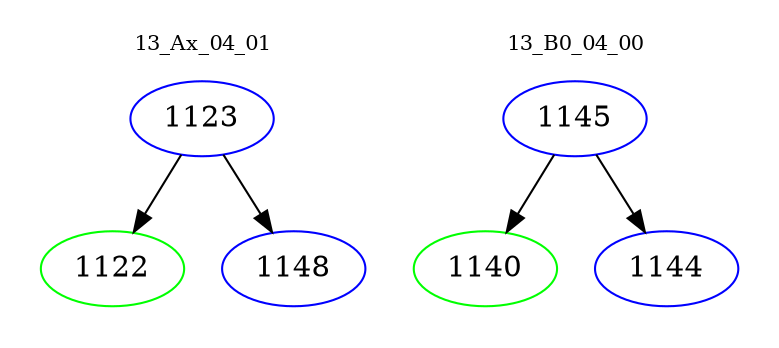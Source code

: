 digraph{
subgraph cluster_0 {
color = white
label = "13_Ax_04_01";
fontsize=10;
T0_1123 [label="1123", color="blue"]
T0_1123 -> T0_1122 [color="black"]
T0_1122 [label="1122", color="green"]
T0_1123 -> T0_1148 [color="black"]
T0_1148 [label="1148", color="blue"]
}
subgraph cluster_1 {
color = white
label = "13_B0_04_00";
fontsize=10;
T1_1145 [label="1145", color="blue"]
T1_1145 -> T1_1140 [color="black"]
T1_1140 [label="1140", color="green"]
T1_1145 -> T1_1144 [color="black"]
T1_1144 [label="1144", color="blue"]
}
}

